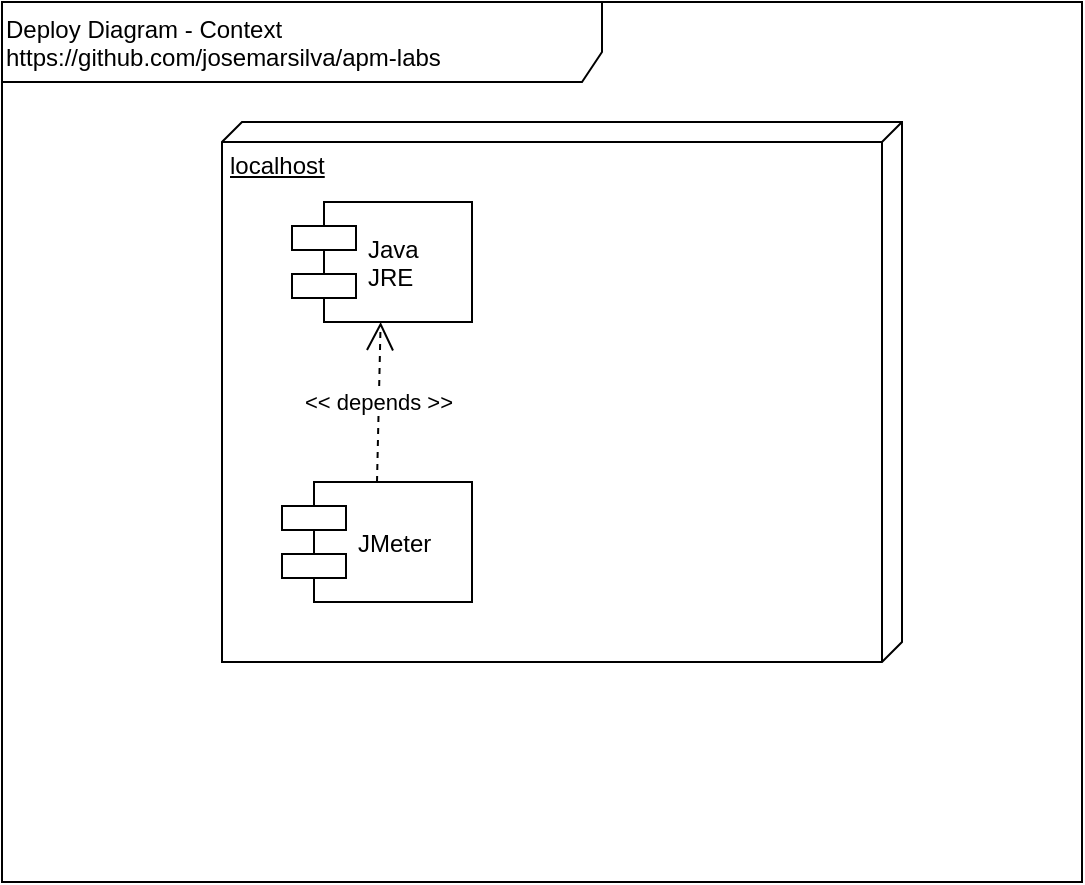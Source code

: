<mxfile version="13.7.8" type="device"><diagram id="fMGpiNhVeqn0YMsLJxzh" name="Página-1"><mxGraphModel dx="766" dy="371" grid="1" gridSize="10" guides="1" tooltips="1" connect="1" arrows="1" fold="1" page="1" pageScale="1" pageWidth="827" pageHeight="1169" math="0" shadow="0"><root><mxCell id="0"/><mxCell id="1" parent="0"/><mxCell id="6OetropUeBoLzL2Sj7KS-1" value="Deploy Diagram - Context&lt;br&gt;https://github.com/josemarsilva/apm-labs" style="shape=umlFrame;whiteSpace=wrap;html=1;width=300;height=40;verticalAlign=top;align=left;" parent="1" vertex="1"><mxGeometry x="10" y="10" width="540" height="440" as="geometry"/></mxCell><mxCell id="NNuIQbcpsFkkkyfnrant-1" value="localhost" style="verticalAlign=top;align=left;spacingTop=8;spacingLeft=2;spacingRight=12;shape=cube;size=10;direction=south;fontStyle=4;html=1;" parent="1" vertex="1"><mxGeometry x="120" y="70" width="340" height="270" as="geometry"/></mxCell><mxCell id="NNuIQbcpsFkkkyfnrant-2" value="Java&#10;JRE" style="shape=component;align=left;spacingLeft=36;" parent="1" vertex="1"><mxGeometry x="155" y="110" width="90" height="60" as="geometry"/></mxCell><mxCell id="NNuIQbcpsFkkkyfnrant-3" value="JMeter" style="shape=component;align=left;spacingLeft=36;" parent="1" vertex="1"><mxGeometry x="150" y="250" width="95" height="60" as="geometry"/></mxCell><mxCell id="NNuIQbcpsFkkkyfnrant-6" value="&amp;lt;&amp;lt; depends &amp;gt;&amp;gt;" style="endArrow=open;endSize=12;dashed=1;html=1;exitX=0.5;exitY=0;exitDx=0;exitDy=0;" parent="1" source="NNuIQbcpsFkkkyfnrant-3" target="NNuIQbcpsFkkkyfnrant-2" edge="1"><mxGeometry width="160" relative="1" as="geometry"><mxPoint x="290" y="180" as="sourcePoint"/><mxPoint x="450" y="180" as="targetPoint"/></mxGeometry></mxCell></root></mxGraphModel></diagram></mxfile>